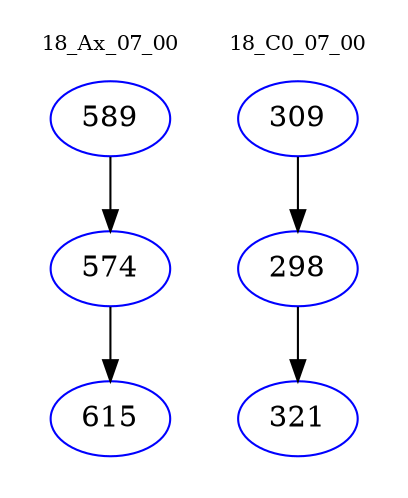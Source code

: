 digraph{
subgraph cluster_0 {
color = white
label = "18_Ax_07_00";
fontsize=10;
T0_589 [label="589", color="blue"]
T0_589 -> T0_574 [color="black"]
T0_574 [label="574", color="blue"]
T0_574 -> T0_615 [color="black"]
T0_615 [label="615", color="blue"]
}
subgraph cluster_1 {
color = white
label = "18_C0_07_00";
fontsize=10;
T1_309 [label="309", color="blue"]
T1_309 -> T1_298 [color="black"]
T1_298 [label="298", color="blue"]
T1_298 -> T1_321 [color="black"]
T1_321 [label="321", color="blue"]
}
}
